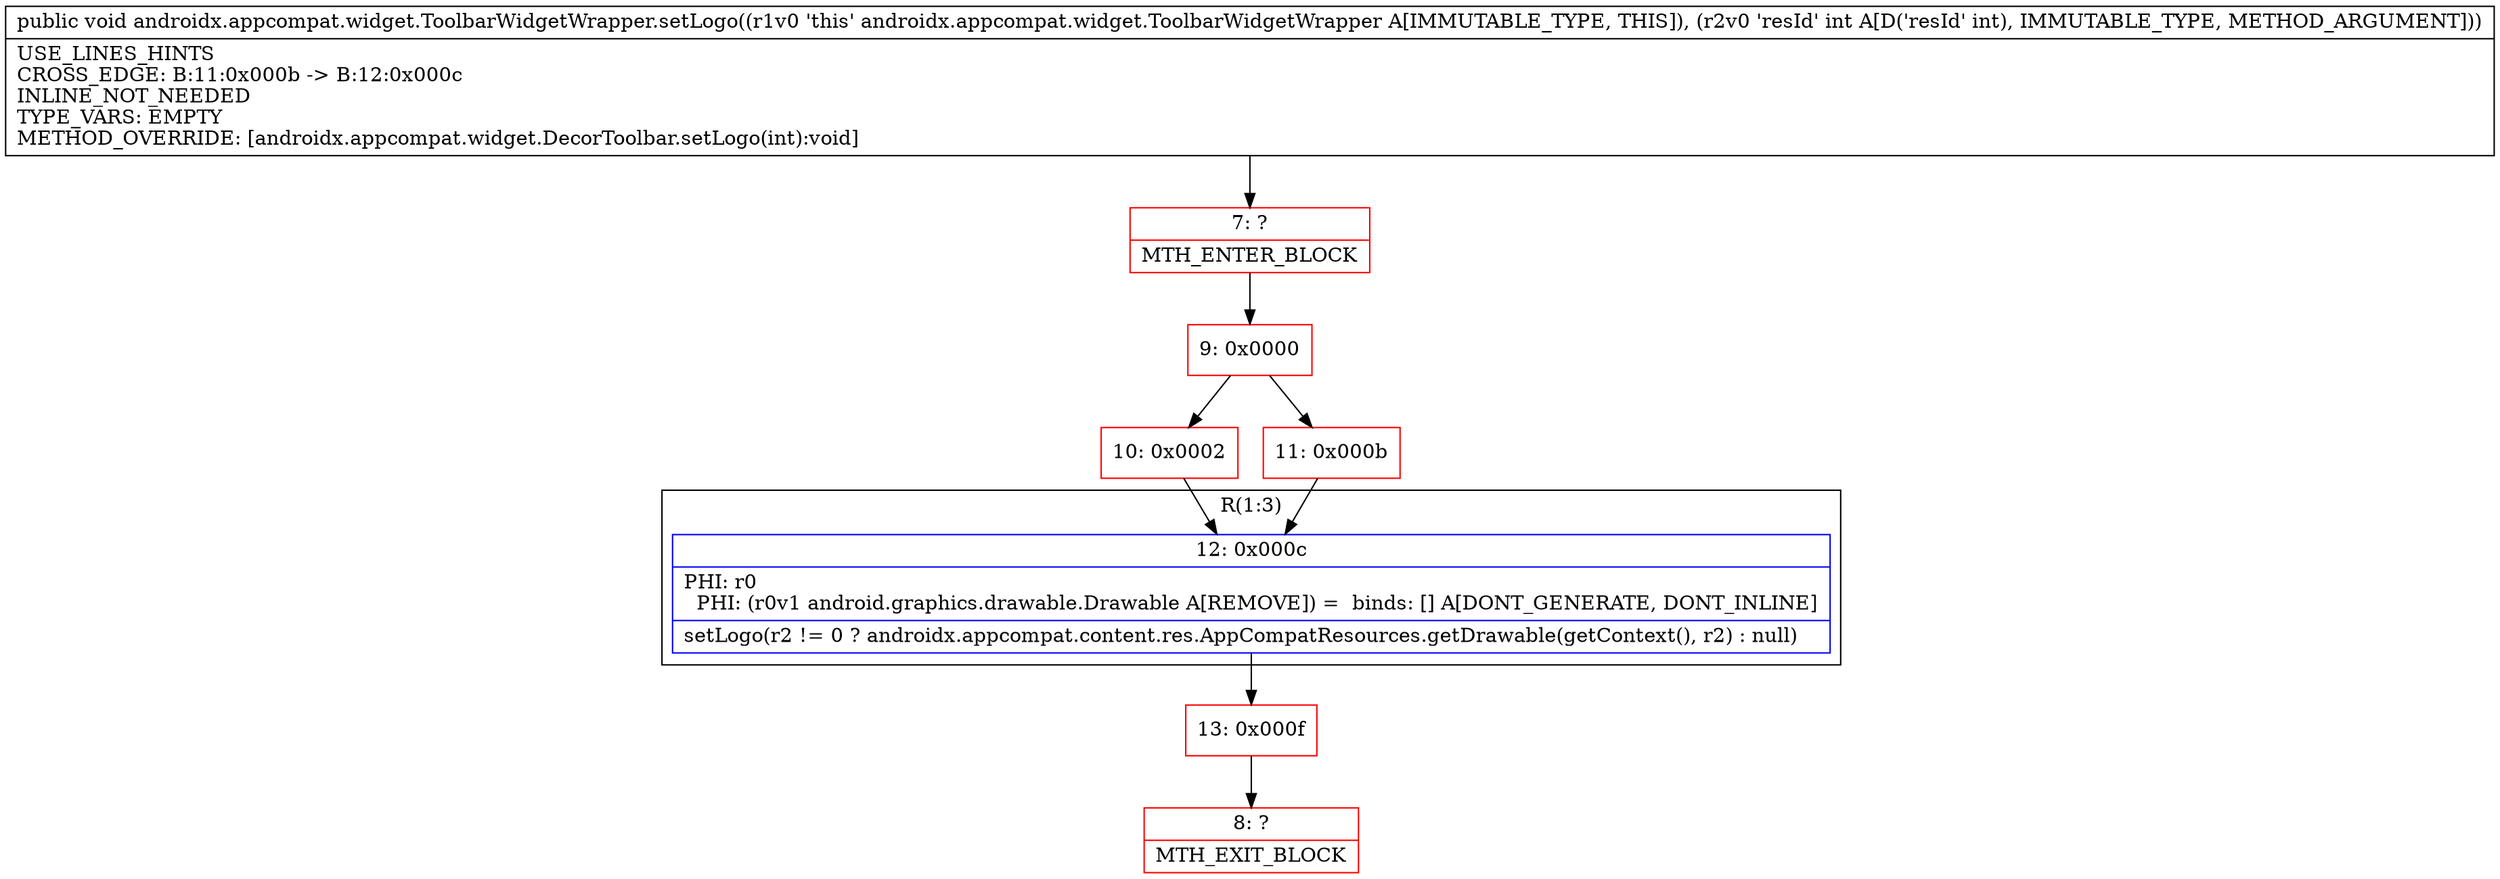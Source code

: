 digraph "CFG forandroidx.appcompat.widget.ToolbarWidgetWrapper.setLogo(I)V" {
subgraph cluster_Region_1281500896 {
label = "R(1:3)";
node [shape=record,color=blue];
Node_12 [shape=record,label="{12\:\ 0x000c|PHI: r0 \l  PHI: (r0v1 android.graphics.drawable.Drawable A[REMOVE]) =  binds: [] A[DONT_GENERATE, DONT_INLINE]\l|setLogo(r2 != 0 ? androidx.appcompat.content.res.AppCompatResources.getDrawable(getContext(), r2) : null)\l}"];
}
Node_7 [shape=record,color=red,label="{7\:\ ?|MTH_ENTER_BLOCK\l}"];
Node_9 [shape=record,color=red,label="{9\:\ 0x0000}"];
Node_10 [shape=record,color=red,label="{10\:\ 0x0002}"];
Node_13 [shape=record,color=red,label="{13\:\ 0x000f}"];
Node_8 [shape=record,color=red,label="{8\:\ ?|MTH_EXIT_BLOCK\l}"];
Node_11 [shape=record,color=red,label="{11\:\ 0x000b}"];
MethodNode[shape=record,label="{public void androidx.appcompat.widget.ToolbarWidgetWrapper.setLogo((r1v0 'this' androidx.appcompat.widget.ToolbarWidgetWrapper A[IMMUTABLE_TYPE, THIS]), (r2v0 'resId' int A[D('resId' int), IMMUTABLE_TYPE, METHOD_ARGUMENT]))  | USE_LINES_HINTS\lCROSS_EDGE: B:11:0x000b \-\> B:12:0x000c\lINLINE_NOT_NEEDED\lTYPE_VARS: EMPTY\lMETHOD_OVERRIDE: [androidx.appcompat.widget.DecorToolbar.setLogo(int):void]\l}"];
MethodNode -> Node_7;Node_12 -> Node_13;
Node_7 -> Node_9;
Node_9 -> Node_10;
Node_9 -> Node_11;
Node_10 -> Node_12;
Node_13 -> Node_8;
Node_11 -> Node_12;
}

